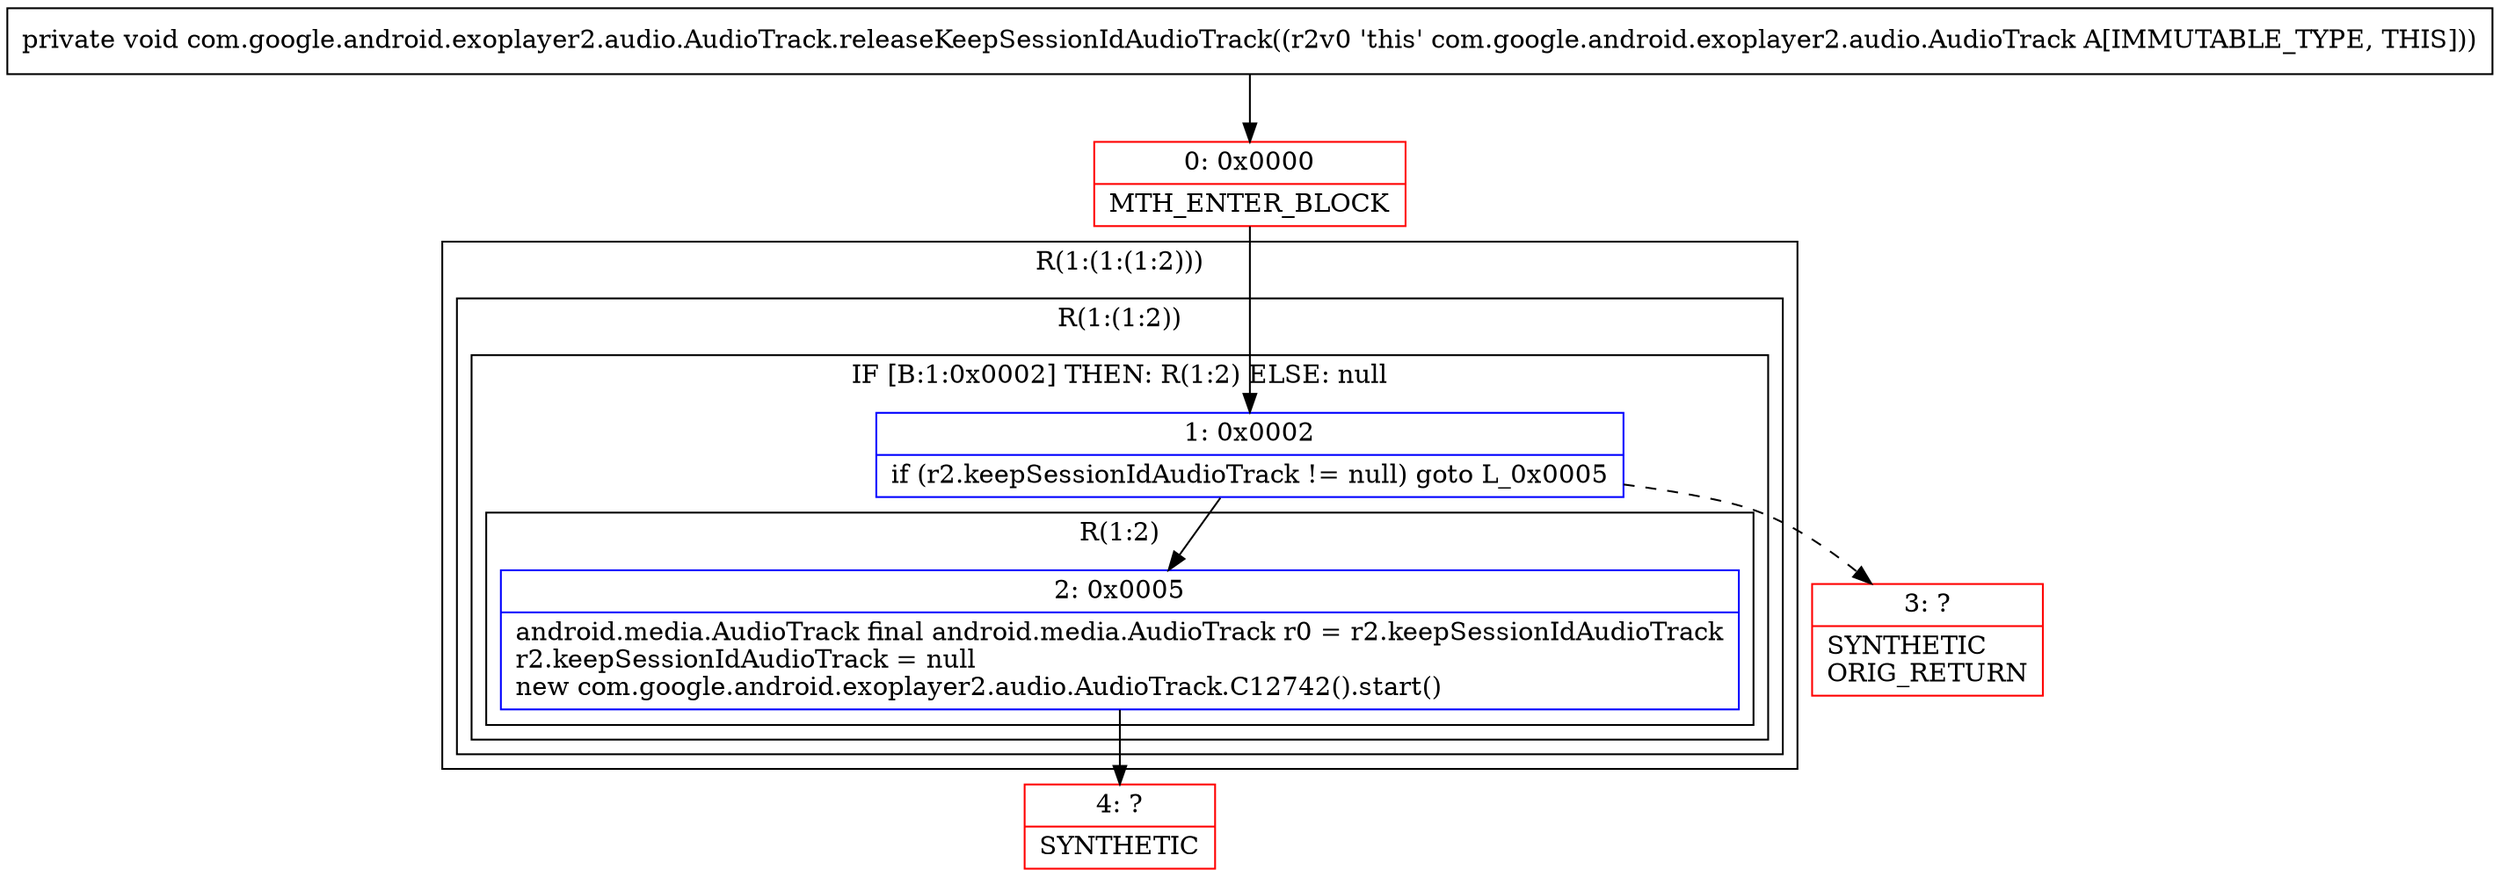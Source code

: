 digraph "CFG forcom.google.android.exoplayer2.audio.AudioTrack.releaseKeepSessionIdAudioTrack()V" {
subgraph cluster_Region_294569099 {
label = "R(1:(1:(1:2)))";
node [shape=record,color=blue];
subgraph cluster_Region_1091254842 {
label = "R(1:(1:2))";
node [shape=record,color=blue];
subgraph cluster_IfRegion_1782480587 {
label = "IF [B:1:0x0002] THEN: R(1:2) ELSE: null";
node [shape=record,color=blue];
Node_1 [shape=record,label="{1\:\ 0x0002|if (r2.keepSessionIdAudioTrack != null) goto L_0x0005\l}"];
subgraph cluster_Region_1116912978 {
label = "R(1:2)";
node [shape=record,color=blue];
Node_2 [shape=record,label="{2\:\ 0x0005|android.media.AudioTrack final android.media.AudioTrack r0 = r2.keepSessionIdAudioTrack\lr2.keepSessionIdAudioTrack = null\lnew com.google.android.exoplayer2.audio.AudioTrack.C12742().start()\l}"];
}
}
}
}
Node_0 [shape=record,color=red,label="{0\:\ 0x0000|MTH_ENTER_BLOCK\l}"];
Node_3 [shape=record,color=red,label="{3\:\ ?|SYNTHETIC\lORIG_RETURN\l}"];
Node_4 [shape=record,color=red,label="{4\:\ ?|SYNTHETIC\l}"];
MethodNode[shape=record,label="{private void com.google.android.exoplayer2.audio.AudioTrack.releaseKeepSessionIdAudioTrack((r2v0 'this' com.google.android.exoplayer2.audio.AudioTrack A[IMMUTABLE_TYPE, THIS])) }"];
MethodNode -> Node_0;
Node_1 -> Node_2;
Node_1 -> Node_3[style=dashed];
Node_2 -> Node_4;
Node_0 -> Node_1;
}

